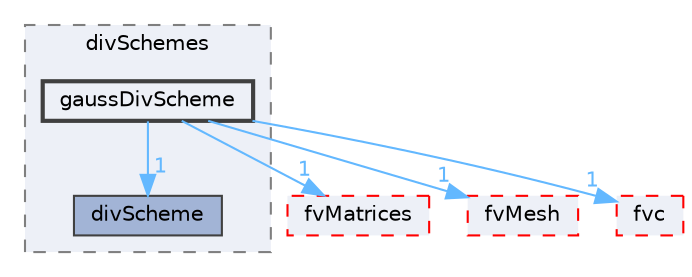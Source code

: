 digraph "src/finiteVolume/finiteVolume/divSchemes/gaussDivScheme"
{
 // LATEX_PDF_SIZE
  bgcolor="transparent";
  edge [fontname=Helvetica,fontsize=10,labelfontname=Helvetica,labelfontsize=10];
  node [fontname=Helvetica,fontsize=10,shape=box,height=0.2,width=0.4];
  compound=true
  subgraph clusterdir_fdd76c956236d260794db7c0edbd8ca0 {
    graph [ bgcolor="#edf0f7", pencolor="grey50", label="divSchemes", fontname=Helvetica,fontsize=10 style="filled,dashed", URL="dir_fdd76c956236d260794db7c0edbd8ca0.html",tooltip=""]
  dir_c9c16590ebc69a59ff90ac40b7401cee [label="divScheme", fillcolor="#a2b4d6", color="grey25", style="filled", URL="dir_c9c16590ebc69a59ff90ac40b7401cee.html",tooltip=""];
  dir_80b689aa51164119098a970e6b9b982c [label="gaussDivScheme", fillcolor="#edf0f7", color="grey25", style="filled,bold", URL="dir_80b689aa51164119098a970e6b9b982c.html",tooltip=""];
  }
  dir_5d57e3901430bcc99a7ddac11a899224 [label="fvMatrices", fillcolor="#edf0f7", color="red", style="filled,dashed", URL="dir_5d57e3901430bcc99a7ddac11a899224.html",tooltip=""];
  dir_c382fa095c9c33d8673c0dd60aaef275 [label="fvMesh", fillcolor="#edf0f7", color="red", style="filled,dashed", URL="dir_c382fa095c9c33d8673c0dd60aaef275.html",tooltip=""];
  dir_f4030f3362933683136e1dae328f10c0 [label="fvc", fillcolor="#edf0f7", color="red", style="filled,dashed", URL="dir_f4030f3362933683136e1dae328f10c0.html",tooltip=""];
  dir_80b689aa51164119098a970e6b9b982c->dir_5d57e3901430bcc99a7ddac11a899224 [headlabel="1", labeldistance=1.5 headhref="dir_001590_001542.html" href="dir_001590_001542.html" color="steelblue1" fontcolor="steelblue1"];
  dir_80b689aa51164119098a970e6b9b982c->dir_c382fa095c9c33d8673c0dd60aaef275 [headlabel="1", labeldistance=1.5 headhref="dir_001590_001544.html" href="dir_001590_001544.html" color="steelblue1" fontcolor="steelblue1"];
  dir_80b689aa51164119098a970e6b9b982c->dir_c9c16590ebc69a59ff90ac40b7401cee [headlabel="1", labeldistance=1.5 headhref="dir_001590_000989.html" href="dir_001590_000989.html" color="steelblue1" fontcolor="steelblue1"];
  dir_80b689aa51164119098a970e6b9b982c->dir_f4030f3362933683136e1dae328f10c0 [headlabel="1", labeldistance=1.5 headhref="dir_001590_001534.html" href="dir_001590_001534.html" color="steelblue1" fontcolor="steelblue1"];
}
